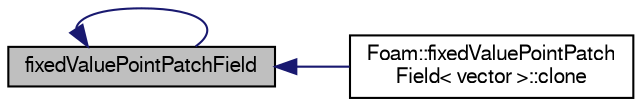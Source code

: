 digraph "fixedValuePointPatchField"
{
  bgcolor="transparent";
  edge [fontname="FreeSans",fontsize="10",labelfontname="FreeSans",labelfontsize="10"];
  node [fontname="FreeSans",fontsize="10",shape=record];
  rankdir="LR";
  Node1 [label="fixedValuePointPatchField",height=0.2,width=0.4,color="black", fillcolor="grey75", style="filled", fontcolor="black"];
  Node1 -> Node2 [dir="back",color="midnightblue",fontsize="10",style="solid",fontname="FreeSans"];
  Node2 [label="Foam::fixedValuePointPatch\lField\< vector \>::clone",height=0.2,width=0.4,color="black",URL="$a26570.html#a6ee36b7fd07e9e02da1724391348aca8",tooltip="Construct and return a clone. "];
  Node1 -> Node1 [dir="back",color="midnightblue",fontsize="10",style="solid",fontname="FreeSans"];
}
